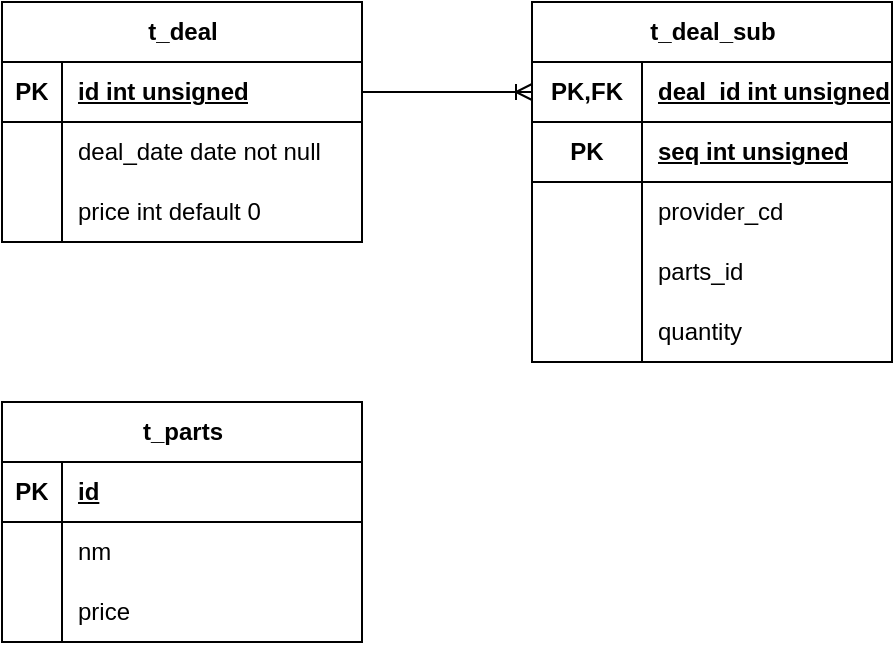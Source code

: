 <mxfile version="21.3.2" type="github">
  <diagram id="R2lEEEUBdFMjLlhIrx00" name="Page-1">
    <mxGraphModel dx="686" dy="522" grid="1" gridSize="10" guides="1" tooltips="1" connect="1" arrows="1" fold="1" page="1" pageScale="1" pageWidth="850" pageHeight="1100" math="0" shadow="0" extFonts="Permanent Marker^https://fonts.googleapis.com/css?family=Permanent+Marker">
      <root>
        <mxCell id="0" />
        <mxCell id="1" parent="0" />
        <mxCell id="18CS5JPiCCTgFuk-YQAF-16" value="t_deal" style="shape=table;startSize=30;container=1;collapsible=1;childLayout=tableLayout;fixedRows=1;rowLines=0;fontStyle=1;align=center;resizeLast=1;html=1;" vertex="1" parent="1">
          <mxGeometry x="70" y="30" width="180" height="120" as="geometry">
            <mxRectangle x="70" y="30" width="80" height="30" as="alternateBounds" />
          </mxGeometry>
        </mxCell>
        <mxCell id="18CS5JPiCCTgFuk-YQAF-17" value="" style="shape=tableRow;horizontal=0;startSize=0;swimlaneHead=0;swimlaneBody=0;fillColor=none;collapsible=0;dropTarget=0;points=[[0,0.5],[1,0.5]];portConstraint=eastwest;top=0;left=0;right=0;bottom=1;" vertex="1" parent="18CS5JPiCCTgFuk-YQAF-16">
          <mxGeometry y="30" width="180" height="30" as="geometry" />
        </mxCell>
        <mxCell id="18CS5JPiCCTgFuk-YQAF-18" value="PK" style="shape=partialRectangle;connectable=0;fillColor=none;top=0;left=0;bottom=0;right=0;fontStyle=1;overflow=hidden;whiteSpace=wrap;html=1;" vertex="1" parent="18CS5JPiCCTgFuk-YQAF-17">
          <mxGeometry width="30" height="30" as="geometry">
            <mxRectangle width="30" height="30" as="alternateBounds" />
          </mxGeometry>
        </mxCell>
        <mxCell id="18CS5JPiCCTgFuk-YQAF-19" value="id int unsigned" style="shape=partialRectangle;connectable=0;fillColor=none;top=0;left=0;bottom=0;right=0;align=left;spacingLeft=6;fontStyle=5;overflow=hidden;whiteSpace=wrap;html=1;" vertex="1" parent="18CS5JPiCCTgFuk-YQAF-17">
          <mxGeometry x="30" width="150" height="30" as="geometry">
            <mxRectangle width="150" height="30" as="alternateBounds" />
          </mxGeometry>
        </mxCell>
        <mxCell id="18CS5JPiCCTgFuk-YQAF-20" value="" style="shape=tableRow;horizontal=0;startSize=0;swimlaneHead=0;swimlaneBody=0;fillColor=none;collapsible=0;dropTarget=0;points=[[0,0.5],[1,0.5]];portConstraint=eastwest;top=0;left=0;right=0;bottom=0;" vertex="1" parent="18CS5JPiCCTgFuk-YQAF-16">
          <mxGeometry y="60" width="180" height="30" as="geometry" />
        </mxCell>
        <mxCell id="18CS5JPiCCTgFuk-YQAF-21" value="" style="shape=partialRectangle;connectable=0;fillColor=none;top=0;left=0;bottom=0;right=0;editable=1;overflow=hidden;whiteSpace=wrap;html=1;" vertex="1" parent="18CS5JPiCCTgFuk-YQAF-20">
          <mxGeometry width="30" height="30" as="geometry">
            <mxRectangle width="30" height="30" as="alternateBounds" />
          </mxGeometry>
        </mxCell>
        <mxCell id="18CS5JPiCCTgFuk-YQAF-22" value="deal_date date not null" style="shape=partialRectangle;connectable=0;fillColor=none;top=0;left=0;bottom=0;right=0;align=left;spacingLeft=6;overflow=hidden;whiteSpace=wrap;html=1;" vertex="1" parent="18CS5JPiCCTgFuk-YQAF-20">
          <mxGeometry x="30" width="150" height="30" as="geometry">
            <mxRectangle width="150" height="30" as="alternateBounds" />
          </mxGeometry>
        </mxCell>
        <mxCell id="18CS5JPiCCTgFuk-YQAF-23" value="" style="shape=tableRow;horizontal=0;startSize=0;swimlaneHead=0;swimlaneBody=0;fillColor=none;collapsible=0;dropTarget=0;points=[[0,0.5],[1,0.5]];portConstraint=eastwest;top=0;left=0;right=0;bottom=0;" vertex="1" parent="18CS5JPiCCTgFuk-YQAF-16">
          <mxGeometry y="90" width="180" height="30" as="geometry" />
        </mxCell>
        <mxCell id="18CS5JPiCCTgFuk-YQAF-24" value="" style="shape=partialRectangle;connectable=0;fillColor=none;top=0;left=0;bottom=0;right=0;editable=1;overflow=hidden;whiteSpace=wrap;html=1;" vertex="1" parent="18CS5JPiCCTgFuk-YQAF-23">
          <mxGeometry width="30" height="30" as="geometry">
            <mxRectangle width="30" height="30" as="alternateBounds" />
          </mxGeometry>
        </mxCell>
        <mxCell id="18CS5JPiCCTgFuk-YQAF-25" value="price int default 0" style="shape=partialRectangle;connectable=0;fillColor=none;top=0;left=0;bottom=0;right=0;align=left;spacingLeft=6;overflow=hidden;whiteSpace=wrap;html=1;" vertex="1" parent="18CS5JPiCCTgFuk-YQAF-23">
          <mxGeometry x="30" width="150" height="30" as="geometry">
            <mxRectangle width="150" height="30" as="alternateBounds" />
          </mxGeometry>
        </mxCell>
        <mxCell id="18CS5JPiCCTgFuk-YQAF-29" value="t_deal_sub" style="shape=table;startSize=30;container=1;collapsible=1;childLayout=tableLayout;fixedRows=1;rowLines=0;fontStyle=1;align=center;resizeLast=1;html=1;" vertex="1" parent="1">
          <mxGeometry x="335" y="30" width="180" height="180" as="geometry" />
        </mxCell>
        <mxCell id="18CS5JPiCCTgFuk-YQAF-30" value="" style="shape=tableRow;horizontal=0;startSize=0;swimlaneHead=0;swimlaneBody=0;fillColor=none;collapsible=0;dropTarget=0;points=[[0,0.5],[1,0.5]];portConstraint=eastwest;top=0;left=0;right=0;bottom=1;" vertex="1" parent="18CS5JPiCCTgFuk-YQAF-29">
          <mxGeometry y="30" width="180" height="30" as="geometry" />
        </mxCell>
        <mxCell id="18CS5JPiCCTgFuk-YQAF-31" value="PK,FK" style="shape=partialRectangle;connectable=0;fillColor=none;top=0;left=0;bottom=0;right=0;fontStyle=1;overflow=hidden;whiteSpace=wrap;html=1;" vertex="1" parent="18CS5JPiCCTgFuk-YQAF-30">
          <mxGeometry width="55.0" height="30" as="geometry">
            <mxRectangle width="55.0" height="30" as="alternateBounds" />
          </mxGeometry>
        </mxCell>
        <mxCell id="18CS5JPiCCTgFuk-YQAF-32" value="deal_id int unsigned" style="shape=partialRectangle;connectable=0;fillColor=none;top=0;left=0;bottom=0;right=0;align=left;spacingLeft=6;fontStyle=5;overflow=hidden;whiteSpace=wrap;html=1;" vertex="1" parent="18CS5JPiCCTgFuk-YQAF-30">
          <mxGeometry x="55.0" width="125.0" height="30" as="geometry">
            <mxRectangle width="125.0" height="30" as="alternateBounds" />
          </mxGeometry>
        </mxCell>
        <mxCell id="18CS5JPiCCTgFuk-YQAF-42" value="" style="shape=tableRow;horizontal=0;startSize=0;swimlaneHead=0;swimlaneBody=0;fillColor=none;collapsible=0;dropTarget=0;points=[[0,0.5],[1,0.5]];portConstraint=eastwest;top=0;left=0;right=0;bottom=1;" vertex="1" parent="18CS5JPiCCTgFuk-YQAF-29">
          <mxGeometry y="60" width="180" height="30" as="geometry" />
        </mxCell>
        <mxCell id="18CS5JPiCCTgFuk-YQAF-43" value="PK" style="shape=partialRectangle;connectable=0;fillColor=none;top=0;left=0;bottom=0;right=0;fontStyle=1;overflow=hidden;whiteSpace=wrap;html=1;" vertex="1" parent="18CS5JPiCCTgFuk-YQAF-42">
          <mxGeometry width="55.0" height="30" as="geometry">
            <mxRectangle width="55.0" height="30" as="alternateBounds" />
          </mxGeometry>
        </mxCell>
        <mxCell id="18CS5JPiCCTgFuk-YQAF-44" value="seq int unsigned" style="shape=partialRectangle;connectable=0;fillColor=none;top=0;left=0;bottom=0;right=0;align=left;spacingLeft=6;fontStyle=5;overflow=hidden;whiteSpace=wrap;html=1;" vertex="1" parent="18CS5JPiCCTgFuk-YQAF-42">
          <mxGeometry x="55.0" width="125.0" height="30" as="geometry">
            <mxRectangle width="125.0" height="30" as="alternateBounds" />
          </mxGeometry>
        </mxCell>
        <mxCell id="18CS5JPiCCTgFuk-YQAF-33" value="" style="shape=tableRow;horizontal=0;startSize=0;swimlaneHead=0;swimlaneBody=0;fillColor=none;collapsible=0;dropTarget=0;points=[[0,0.5],[1,0.5]];portConstraint=eastwest;top=0;left=0;right=0;bottom=0;" vertex="1" parent="18CS5JPiCCTgFuk-YQAF-29">
          <mxGeometry y="90" width="180" height="30" as="geometry" />
        </mxCell>
        <mxCell id="18CS5JPiCCTgFuk-YQAF-34" value="" style="shape=partialRectangle;connectable=0;fillColor=none;top=0;left=0;bottom=0;right=0;editable=1;overflow=hidden;whiteSpace=wrap;html=1;" vertex="1" parent="18CS5JPiCCTgFuk-YQAF-33">
          <mxGeometry width="55.0" height="30" as="geometry">
            <mxRectangle width="55.0" height="30" as="alternateBounds" />
          </mxGeometry>
        </mxCell>
        <mxCell id="18CS5JPiCCTgFuk-YQAF-35" value="provider_cd" style="shape=partialRectangle;connectable=0;fillColor=none;top=0;left=0;bottom=0;right=0;align=left;spacingLeft=6;overflow=hidden;whiteSpace=wrap;html=1;" vertex="1" parent="18CS5JPiCCTgFuk-YQAF-33">
          <mxGeometry x="55.0" width="125.0" height="30" as="geometry">
            <mxRectangle width="125.0" height="30" as="alternateBounds" />
          </mxGeometry>
        </mxCell>
        <mxCell id="18CS5JPiCCTgFuk-YQAF-36" value="" style="shape=tableRow;horizontal=0;startSize=0;swimlaneHead=0;swimlaneBody=0;fillColor=none;collapsible=0;dropTarget=0;points=[[0,0.5],[1,0.5]];portConstraint=eastwest;top=0;left=0;right=0;bottom=0;" vertex="1" parent="18CS5JPiCCTgFuk-YQAF-29">
          <mxGeometry y="120" width="180" height="30" as="geometry" />
        </mxCell>
        <mxCell id="18CS5JPiCCTgFuk-YQAF-37" value="" style="shape=partialRectangle;connectable=0;fillColor=none;top=0;left=0;bottom=0;right=0;editable=1;overflow=hidden;whiteSpace=wrap;html=1;" vertex="1" parent="18CS5JPiCCTgFuk-YQAF-36">
          <mxGeometry width="55.0" height="30" as="geometry">
            <mxRectangle width="55.0" height="30" as="alternateBounds" />
          </mxGeometry>
        </mxCell>
        <mxCell id="18CS5JPiCCTgFuk-YQAF-38" value="parts_id" style="shape=partialRectangle;connectable=0;fillColor=none;top=0;left=0;bottom=0;right=0;align=left;spacingLeft=6;overflow=hidden;whiteSpace=wrap;html=1;" vertex="1" parent="18CS5JPiCCTgFuk-YQAF-36">
          <mxGeometry x="55.0" width="125.0" height="30" as="geometry">
            <mxRectangle width="125.0" height="30" as="alternateBounds" />
          </mxGeometry>
        </mxCell>
        <mxCell id="18CS5JPiCCTgFuk-YQAF-39" value="" style="shape=tableRow;horizontal=0;startSize=0;swimlaneHead=0;swimlaneBody=0;fillColor=none;collapsible=0;dropTarget=0;points=[[0,0.5],[1,0.5]];portConstraint=eastwest;top=0;left=0;right=0;bottom=0;" vertex="1" parent="18CS5JPiCCTgFuk-YQAF-29">
          <mxGeometry y="150" width="180" height="30" as="geometry" />
        </mxCell>
        <mxCell id="18CS5JPiCCTgFuk-YQAF-40" value="" style="shape=partialRectangle;connectable=0;fillColor=none;top=0;left=0;bottom=0;right=0;editable=1;overflow=hidden;whiteSpace=wrap;html=1;" vertex="1" parent="18CS5JPiCCTgFuk-YQAF-39">
          <mxGeometry width="55.0" height="30" as="geometry">
            <mxRectangle width="55.0" height="30" as="alternateBounds" />
          </mxGeometry>
        </mxCell>
        <mxCell id="18CS5JPiCCTgFuk-YQAF-41" value="quantity" style="shape=partialRectangle;connectable=0;fillColor=none;top=0;left=0;bottom=0;right=0;align=left;spacingLeft=6;overflow=hidden;whiteSpace=wrap;html=1;" vertex="1" parent="18CS5JPiCCTgFuk-YQAF-39">
          <mxGeometry x="55.0" width="125.0" height="30" as="geometry">
            <mxRectangle width="125.0" height="30" as="alternateBounds" />
          </mxGeometry>
        </mxCell>
        <mxCell id="18CS5JPiCCTgFuk-YQAF-47" value="t_parts" style="shape=table;startSize=30;container=1;collapsible=1;childLayout=tableLayout;fixedRows=1;rowLines=0;fontStyle=1;align=center;resizeLast=1;html=1;" vertex="1" parent="1">
          <mxGeometry x="70" y="230" width="180" height="120" as="geometry" />
        </mxCell>
        <mxCell id="18CS5JPiCCTgFuk-YQAF-48" value="" style="shape=tableRow;horizontal=0;startSize=0;swimlaneHead=0;swimlaneBody=0;fillColor=none;collapsible=0;dropTarget=0;points=[[0,0.5],[1,0.5]];portConstraint=eastwest;top=0;left=0;right=0;bottom=1;" vertex="1" parent="18CS5JPiCCTgFuk-YQAF-47">
          <mxGeometry y="30" width="180" height="30" as="geometry" />
        </mxCell>
        <mxCell id="18CS5JPiCCTgFuk-YQAF-49" value="PK" style="shape=partialRectangle;connectable=0;fillColor=none;top=0;left=0;bottom=0;right=0;fontStyle=1;overflow=hidden;whiteSpace=wrap;html=1;" vertex="1" parent="18CS5JPiCCTgFuk-YQAF-48">
          <mxGeometry width="30" height="30" as="geometry">
            <mxRectangle width="30" height="30" as="alternateBounds" />
          </mxGeometry>
        </mxCell>
        <mxCell id="18CS5JPiCCTgFuk-YQAF-50" value="id" style="shape=partialRectangle;connectable=0;fillColor=none;top=0;left=0;bottom=0;right=0;align=left;spacingLeft=6;fontStyle=5;overflow=hidden;whiteSpace=wrap;html=1;" vertex="1" parent="18CS5JPiCCTgFuk-YQAF-48">
          <mxGeometry x="30" width="150" height="30" as="geometry">
            <mxRectangle width="150" height="30" as="alternateBounds" />
          </mxGeometry>
        </mxCell>
        <mxCell id="18CS5JPiCCTgFuk-YQAF-51" value="" style="shape=tableRow;horizontal=0;startSize=0;swimlaneHead=0;swimlaneBody=0;fillColor=none;collapsible=0;dropTarget=0;points=[[0,0.5],[1,0.5]];portConstraint=eastwest;top=0;left=0;right=0;bottom=0;" vertex="1" parent="18CS5JPiCCTgFuk-YQAF-47">
          <mxGeometry y="60" width="180" height="30" as="geometry" />
        </mxCell>
        <mxCell id="18CS5JPiCCTgFuk-YQAF-52" value="" style="shape=partialRectangle;connectable=0;fillColor=none;top=0;left=0;bottom=0;right=0;editable=1;overflow=hidden;whiteSpace=wrap;html=1;" vertex="1" parent="18CS5JPiCCTgFuk-YQAF-51">
          <mxGeometry width="30" height="30" as="geometry">
            <mxRectangle width="30" height="30" as="alternateBounds" />
          </mxGeometry>
        </mxCell>
        <mxCell id="18CS5JPiCCTgFuk-YQAF-53" value="nm" style="shape=partialRectangle;connectable=0;fillColor=none;top=0;left=0;bottom=0;right=0;align=left;spacingLeft=6;overflow=hidden;whiteSpace=wrap;html=1;" vertex="1" parent="18CS5JPiCCTgFuk-YQAF-51">
          <mxGeometry x="30" width="150" height="30" as="geometry">
            <mxRectangle width="150" height="30" as="alternateBounds" />
          </mxGeometry>
        </mxCell>
        <mxCell id="18CS5JPiCCTgFuk-YQAF-54" value="" style="shape=tableRow;horizontal=0;startSize=0;swimlaneHead=0;swimlaneBody=0;fillColor=none;collapsible=0;dropTarget=0;points=[[0,0.5],[1,0.5]];portConstraint=eastwest;top=0;left=0;right=0;bottom=0;" vertex="1" parent="18CS5JPiCCTgFuk-YQAF-47">
          <mxGeometry y="90" width="180" height="30" as="geometry" />
        </mxCell>
        <mxCell id="18CS5JPiCCTgFuk-YQAF-55" value="" style="shape=partialRectangle;connectable=0;fillColor=none;top=0;left=0;bottom=0;right=0;editable=1;overflow=hidden;whiteSpace=wrap;html=1;" vertex="1" parent="18CS5JPiCCTgFuk-YQAF-54">
          <mxGeometry width="30" height="30" as="geometry">
            <mxRectangle width="30" height="30" as="alternateBounds" />
          </mxGeometry>
        </mxCell>
        <mxCell id="18CS5JPiCCTgFuk-YQAF-56" value="price" style="shape=partialRectangle;connectable=0;fillColor=none;top=0;left=0;bottom=0;right=0;align=left;spacingLeft=6;overflow=hidden;whiteSpace=wrap;html=1;" vertex="1" parent="18CS5JPiCCTgFuk-YQAF-54">
          <mxGeometry x="30" width="150" height="30" as="geometry">
            <mxRectangle width="150" height="30" as="alternateBounds" />
          </mxGeometry>
        </mxCell>
        <mxCell id="18CS5JPiCCTgFuk-YQAF-60" value="" style="edgeStyle=entityRelationEdgeStyle;fontSize=12;html=1;endArrow=ERoneToMany;rounded=0;entryX=0;entryY=0.5;entryDx=0;entryDy=0;exitX=1;exitY=0.5;exitDx=0;exitDy=0;" edge="1" parent="1" source="18CS5JPiCCTgFuk-YQAF-17" target="18CS5JPiCCTgFuk-YQAF-30">
          <mxGeometry width="100" height="100" relative="1" as="geometry">
            <mxPoint x="220" y="190" as="sourcePoint" />
            <mxPoint x="320" y="90" as="targetPoint" />
          </mxGeometry>
        </mxCell>
      </root>
    </mxGraphModel>
  </diagram>
</mxfile>
